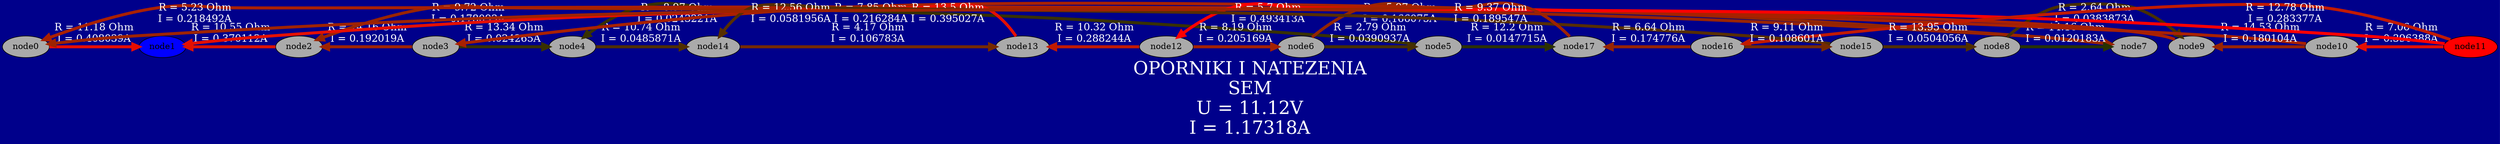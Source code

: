digraph {
	n0 [label=node0 fillcolor="#aaaaaa" style=filled]
	n1 [label=node1 fillcolor="#0000ff" style=filled]
	n2 [label=node2 fillcolor="#aaaaaa" style=filled]
	n3 [label=node3 fillcolor="#aaaaaa" style=filled]
	n4 [label=node4 fillcolor="#aaaaaa" style=filled]
	n5 [label=node5 fillcolor="#aaaaaa" style=filled]
	n6 [label=node6 fillcolor="#aaaaaa" style=filled]
	n7 [label=node7 fillcolor="#aaaaaa" style=filled]
	n8 [label=node8 fillcolor="#aaaaaa" style=filled]
	n9 [label=node9 fillcolor="#aaaaaa" style=filled]
	n10 [label=node10 fillcolor="#aaaaaa" style=filled]
	n11 [label=node11 fillcolor="#ff0000" style=filled]
	n12 [label=node12 fillcolor="#aaaaaa" style=filled]
	n13 [label=node13 fillcolor="#aaaaaa" style=filled]
	n14 [label=node14 fillcolor="#aaaaaa" style=filled]
	n15 [label=node15 fillcolor="#aaaaaa" style=filled]
	n16 [label=node16 fillcolor="#aaaaaa" style=filled]
	n17 [label=node17 fillcolor="#aaaaaa" style=filled]
	n0 -> n1 [label="R = 11.18 Ohm
I = 0.408039A" color="#e70d00" constraint=false font="times bold sans-serif" fontcolor=white fontsize=17 labelfloat=true penwidth=5]
	n2 -> n1 [label="R = 10.55 Ohm
I = 0.370112A" color="#dc1200" constraint=false font="times bold sans-serif" fontcolor=white fontsize=17 labelfloat=true penwidth=5]
	n3 -> n2 [label="R = 14.16 Ohm
I = 0.192019A" color="#9f2300" constraint=false font="times bold sans-serif" fontcolor=white fontsize=17 labelfloat=true penwidth=5]
	n3 -> n4 [label="R = 13.34 Ohm
I = 0.024265A" color="#383100" constraint=false font="times bold sans-serif" fontcolor=white fontsize=17 labelfloat=true penwidth=5]
	n5 -> n4 [label="R = 8.97 Ohm
I = 0.0243221A" color="#383100" constraint=false font="times bold sans-serif" fontcolor=white fontsize=17 labelfloat=true penwidth=5]
	n6 -> n5 [label="R = 2.79 Ohm
I = 0.0390937A" color="#472f00" constraint=false font="times bold sans-serif" fontcolor=white fontsize=17 labelfloat=true penwidth=5]
	n6 -> n7 [label="R = 5.97 Ohm
I = 0.166075A" color="#932500" constraint=false font="times bold sans-serif" fontcolor=white fontsize=17 labelfloat=true penwidth=5]
	n8 -> n7 [label="R = 14.16 Ohm
I = 0.0120183A" color="#273200" constraint=false font="times bold sans-serif" fontcolor=white fontsize=17 labelfloat=true penwidth=5]
	n8 -> n9 [label="R = 2.64 Ohm
I = 0.0383873A" color="#472f00" constraint=false font="times bold sans-serif" fontcolor=white fontsize=17 labelfloat=true penwidth=5]
	n10 -> n9 [label="R = 14.53 Ohm
I = 0.180104A" color="#9a2400" constraint=false font="times bold sans-serif" fontcolor=white fontsize=17 labelfloat=true penwidth=5]
	n11 -> n10 [label="R = 7.06 Ohm
I = 0.396388A" color="#e40f00" constraint=false font="times bold sans-serif" fontcolor=white fontsize=17 labelfloat=true penwidth=5]
	n11 -> n12 [label="R = 5.7 Ohm
I = 0.493413A" color="#ff0000" constraint=false font="times bold sans-serif" fontcolor=white fontsize=17 labelfloat=true penwidth=5]
	n12 -> n13 [label="R = 10.32 Ohm
I = 0.288244A" color="#c21a00" constraint=false font="times bold sans-serif" fontcolor=white fontsize=17 labelfloat=true penwidth=5]
	n14 -> n13 [label="R = 4.17 Ohm
I = 0.106783A" color="#762a00" constraint=false font="times bold sans-serif" fontcolor=white fontsize=17 labelfloat=true penwidth=5]
	n15 -> n14 [label="R = 12.56 Ohm
I = 0.0581956A" color="#572e00" constraint=false font="times bold sans-serif" fontcolor=white fontsize=17 labelfloat=true penwidth=5]
	n16 -> n15 [label="R = 9.11 Ohm
I = 0.108601A" color="#772a00" constraint=false font="times bold sans-serif" fontcolor=white fontsize=17 labelfloat=true penwidth=5]
	n16 -> n17 [label="R = 6.64 Ohm
I = 0.174776A" color="#972400" constraint=false font="times bold sans-serif" fontcolor=white fontsize=17 labelfloat=true penwidth=5]
	n17 -> n0 [label="R = 9.37 Ohm
I = 0.189547A" color="#9e2300" constraint=false font="times bold sans-serif" fontcolor=white fontsize=17 labelfloat=true penwidth=5]
	n9 -> n0 [label="R = 5.23 Ohm
I = 0.218492A" color="#a92000" constraint=false font="times bold sans-serif" fontcolor=white fontsize=17 labelfloat=true penwidth=5]
	n13 -> n1 [label="R = 13.5 Ohm
I = 0.395027A" color="#e40f00" constraint=false font="times bold sans-serif" fontcolor=white fontsize=17 labelfloat=true penwidth=5]
	n7 -> n2 [label="R = 9.72 Ohm
I = 0.178093A" color="#992400" constraint=false font="times bold sans-serif" fontcolor=white fontsize=17 labelfloat=true penwidth=5]
	n10 -> n3 [label="R = 7.85 Ohm
I = 0.216284A" color="#a82100" constraint=false font="times bold sans-serif" fontcolor=white fontsize=17 labelfloat=true penwidth=5]
	n4 -> n14 [label="R = 10.74 Ohm
I = 0.0485871A" color="#502f00" constraint=false font="times bold sans-serif" fontcolor=white fontsize=17 labelfloat=true penwidth=5]
	n5 -> n17 [label="R = 12.2 Ohm
I = 0.0147715A" color="#2c3100" constraint=false font="times bold sans-serif" fontcolor=white fontsize=17 labelfloat=true penwidth=5]
	n12 -> n6 [label="R = 8.19 Ohm
I = 0.205169A" color="#a42200" constraint=false font="times bold sans-serif" fontcolor=white fontsize=17 labelfloat=true penwidth=5]
	n15 -> n8 [label="R = 13.95 Ohm
I = 0.0504056A" color="#512f00" constraint=false font="times bold sans-serif" fontcolor=white fontsize=17 labelfloat=true penwidth=5]
	n11 -> n16 [label="R = 12.78 Ohm
I = 0.283377A" color="#c11a00" constraint=false font="times bold sans-serif" fontcolor=white fontsize=17 labelfloat=true penwidth=5]
	bgcolor=darkblue fontcolor=white fontsize=30 label="OPORNIKI I NATEZENIA
SEM
U = 11.12V
I = 1.17318A" scale=5
}
